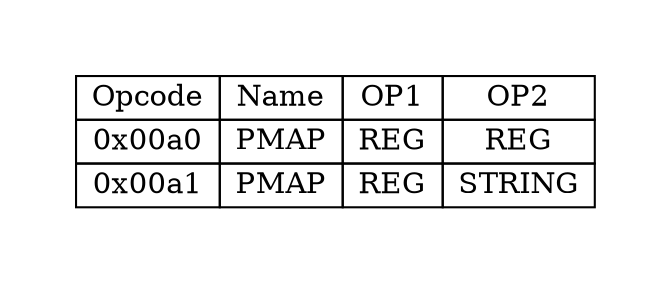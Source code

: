 digraph{
graph [pad="0.5", nodesep="0.5", ranksep="2" ]
node[shape=plain]
Foo [label=<
<table border="0" cellborder="1" cellspacing="0">
<tr><td> Opcode </td> <td> Name </td> <td> OP1 </td><td> OP2 </td> </tr>
<tr><td> 0x00a0 </td><td> PMAP </td><td> REG </td><td> REG </td> </tr>
<tr><td> 0x00a1 </td><td> PMAP </td><td> REG </td><td> STRING </td> </tr>
</table>>];
}
